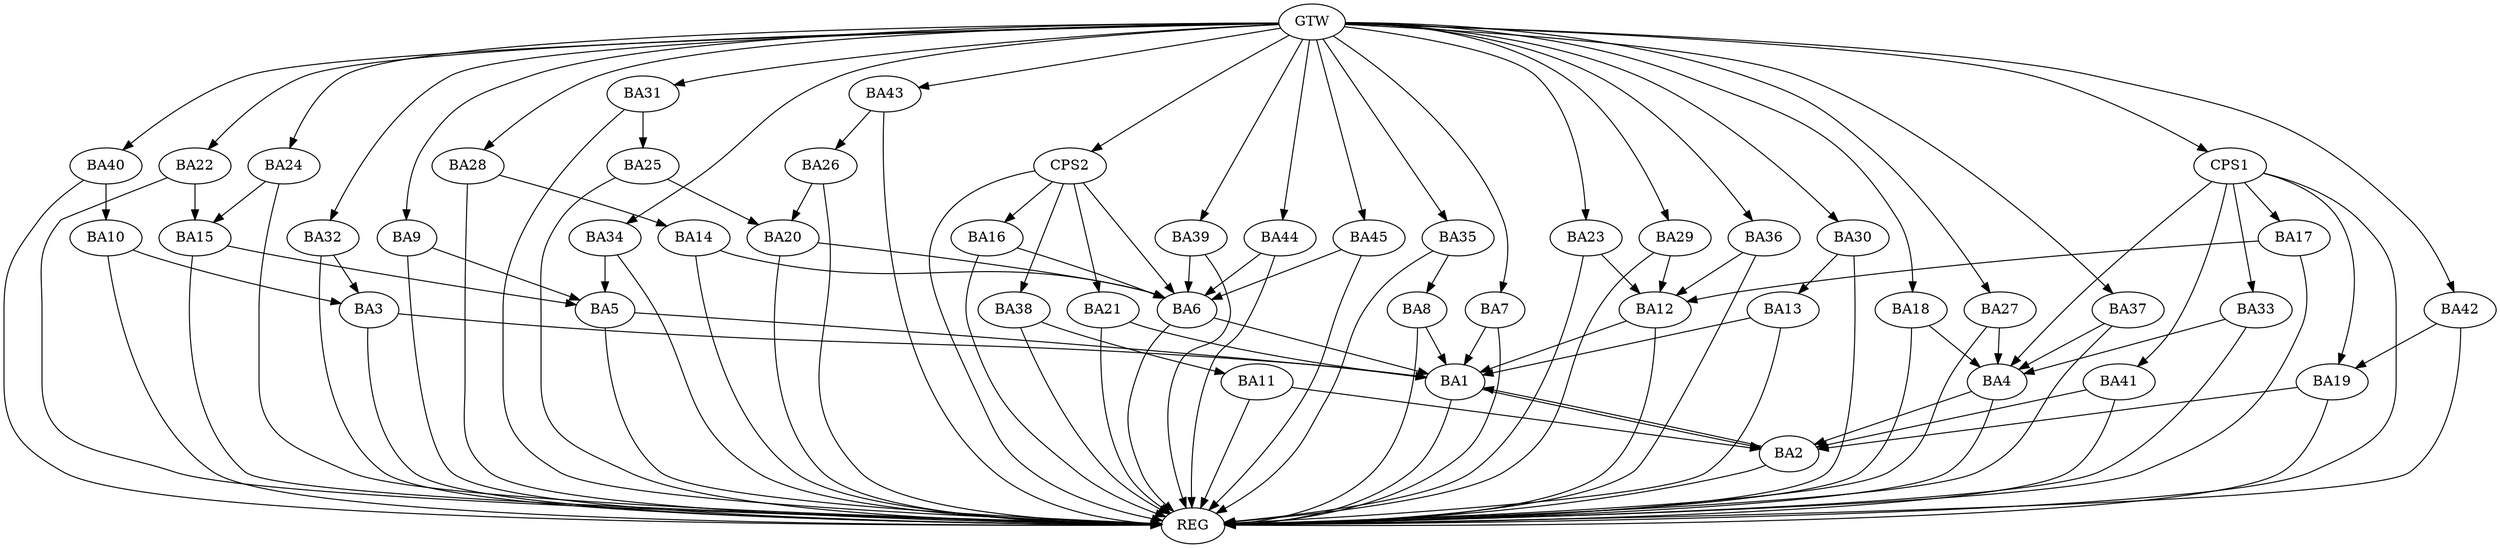 strict digraph G {
  BA1 [ label="BA1" ];
  BA2 [ label="BA2" ];
  BA3 [ label="BA3" ];
  BA4 [ label="BA4" ];
  BA5 [ label="BA5" ];
  BA6 [ label="BA6" ];
  BA7 [ label="BA7" ];
  BA8 [ label="BA8" ];
  BA9 [ label="BA9" ];
  BA10 [ label="BA10" ];
  BA11 [ label="BA11" ];
  BA12 [ label="BA12" ];
  BA13 [ label="BA13" ];
  BA14 [ label="BA14" ];
  BA15 [ label="BA15" ];
  BA16 [ label="BA16" ];
  BA17 [ label="BA17" ];
  BA18 [ label="BA18" ];
  BA19 [ label="BA19" ];
  BA20 [ label="BA20" ];
  BA21 [ label="BA21" ];
  BA22 [ label="BA22" ];
  BA23 [ label="BA23" ];
  BA24 [ label="BA24" ];
  BA25 [ label="BA25" ];
  BA26 [ label="BA26" ];
  BA27 [ label="BA27" ];
  BA28 [ label="BA28" ];
  BA29 [ label="BA29" ];
  BA30 [ label="BA30" ];
  BA31 [ label="BA31" ];
  BA32 [ label="BA32" ];
  BA33 [ label="BA33" ];
  BA34 [ label="BA34" ];
  BA35 [ label="BA35" ];
  BA36 [ label="BA36" ];
  BA37 [ label="BA37" ];
  BA38 [ label="BA38" ];
  BA39 [ label="BA39" ];
  BA40 [ label="BA40" ];
  BA41 [ label="BA41" ];
  BA42 [ label="BA42" ];
  BA43 [ label="BA43" ];
  BA44 [ label="BA44" ];
  BA45 [ label="BA45" ];
  CPS1 [ label="CPS1" ];
  CPS2 [ label="CPS2" ];
  GTW [ label="GTW" ];
  REG [ label="REG" ];
  BA1 -> BA2;
  BA2 -> BA1;
  BA3 -> BA1;
  BA4 -> BA2;
  BA5 -> BA1;
  BA6 -> BA1;
  BA7 -> BA1;
  BA8 -> BA1;
  BA9 -> BA5;
  BA10 -> BA3;
  BA11 -> BA2;
  BA12 -> BA1;
  BA13 -> BA1;
  BA14 -> BA6;
  BA15 -> BA5;
  BA16 -> BA6;
  BA17 -> BA12;
  BA18 -> BA4;
  BA19 -> BA2;
  BA20 -> BA6;
  BA21 -> BA1;
  BA22 -> BA15;
  BA23 -> BA12;
  BA24 -> BA15;
  BA25 -> BA20;
  BA26 -> BA20;
  BA27 -> BA4;
  BA28 -> BA14;
  BA29 -> BA12;
  BA30 -> BA13;
  BA31 -> BA25;
  BA32 -> BA3;
  BA33 -> BA4;
  BA34 -> BA5;
  BA35 -> BA8;
  BA36 -> BA12;
  BA37 -> BA4;
  BA38 -> BA11;
  BA39 -> BA6;
  BA40 -> BA10;
  BA41 -> BA2;
  BA42 -> BA19;
  BA43 -> BA26;
  BA44 -> BA6;
  BA45 -> BA6;
  CPS1 -> BA19;
  CPS1 -> BA41;
  CPS1 -> BA33;
  CPS1 -> BA4;
  CPS1 -> BA17;
  CPS2 -> BA21;
  CPS2 -> BA16;
  CPS2 -> BA6;
  CPS2 -> BA38;
  GTW -> BA7;
  GTW -> BA9;
  GTW -> BA18;
  GTW -> BA22;
  GTW -> BA23;
  GTW -> BA24;
  GTW -> BA27;
  GTW -> BA28;
  GTW -> BA29;
  GTW -> BA30;
  GTW -> BA31;
  GTW -> BA32;
  GTW -> BA34;
  GTW -> BA35;
  GTW -> BA36;
  GTW -> BA37;
  GTW -> BA39;
  GTW -> BA40;
  GTW -> BA42;
  GTW -> BA43;
  GTW -> BA44;
  GTW -> BA45;
  GTW -> CPS1;
  GTW -> CPS2;
  BA1 -> REG;
  BA2 -> REG;
  BA3 -> REG;
  BA4 -> REG;
  BA5 -> REG;
  BA6 -> REG;
  BA7 -> REG;
  BA8 -> REG;
  BA9 -> REG;
  BA10 -> REG;
  BA11 -> REG;
  BA12 -> REG;
  BA13 -> REG;
  BA14 -> REG;
  BA15 -> REG;
  BA16 -> REG;
  BA17 -> REG;
  BA18 -> REG;
  BA19 -> REG;
  BA20 -> REG;
  BA21 -> REG;
  BA22 -> REG;
  BA23 -> REG;
  BA24 -> REG;
  BA25 -> REG;
  BA26 -> REG;
  BA27 -> REG;
  BA28 -> REG;
  BA29 -> REG;
  BA30 -> REG;
  BA31 -> REG;
  BA32 -> REG;
  BA33 -> REG;
  BA34 -> REG;
  BA35 -> REG;
  BA36 -> REG;
  BA37 -> REG;
  BA38 -> REG;
  BA39 -> REG;
  BA40 -> REG;
  BA41 -> REG;
  BA42 -> REG;
  BA43 -> REG;
  BA44 -> REG;
  BA45 -> REG;
  CPS1 -> REG;
  CPS2 -> REG;
}
